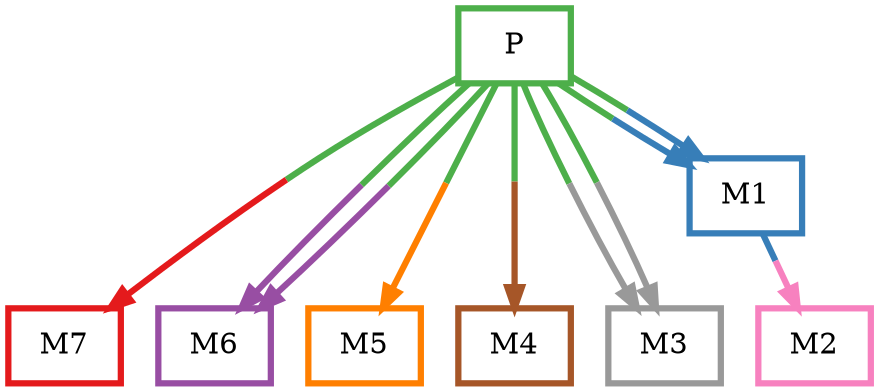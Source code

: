 digraph barS {
	{
		rank=same
	0 [shape=box,penwidth=3,colorscheme=set19,color=3,label="P"]
	}
	{
		rank=same
		7 [shape=box,penwidth=3,colorscheme=set19,color=1,label="M7"]
		6 [shape=box,penwidth=3,colorscheme=set19,color=4,label="M6"]
		5 [shape=box,penwidth=3,colorscheme=set19,color=5,label="M5"]
		4 [shape=box,penwidth=3,colorscheme=set19,color=7,label="M4"]
		3 [shape=box,penwidth=3,colorscheme=set19,color=9,label="M3"]
		2 [shape=box,penwidth=3,colorscheme=set19,color=8,label="M2"]
	}
	1 [shape=box,penwidth=3,colorscheme=set19,color=2,label="M1"]
	1 -> 2 [penwidth=3,colorscheme=set19,color="2;0.5:8"]
	0 -> 7 [penwidth=3,colorscheme=set19,color="3;0.5:1"]
	0 -> 3 [penwidth=3,colorscheme=set19,color="3;0.5:9"]
	0 -> 6 [penwidth=3,colorscheme=set19,color="3;0.5:4"]
	0 -> 6 [penwidth=3,colorscheme=set19,color="3;0.5:4"]
	0 -> 1 [penwidth=3,colorscheme=set19,color="3;0.5:2"]
	0 -> 5 [penwidth=3,colorscheme=set19,color="3;0.5:5"]
	0 -> 4 [penwidth=3,colorscheme=set19,color="3;0.5:7"]
	0 -> 3 [penwidth=3,colorscheme=set19,color="3;0.5:9"]
	0 -> 1 [penwidth=3,colorscheme=set19,color="3;0.5:2"]
}
